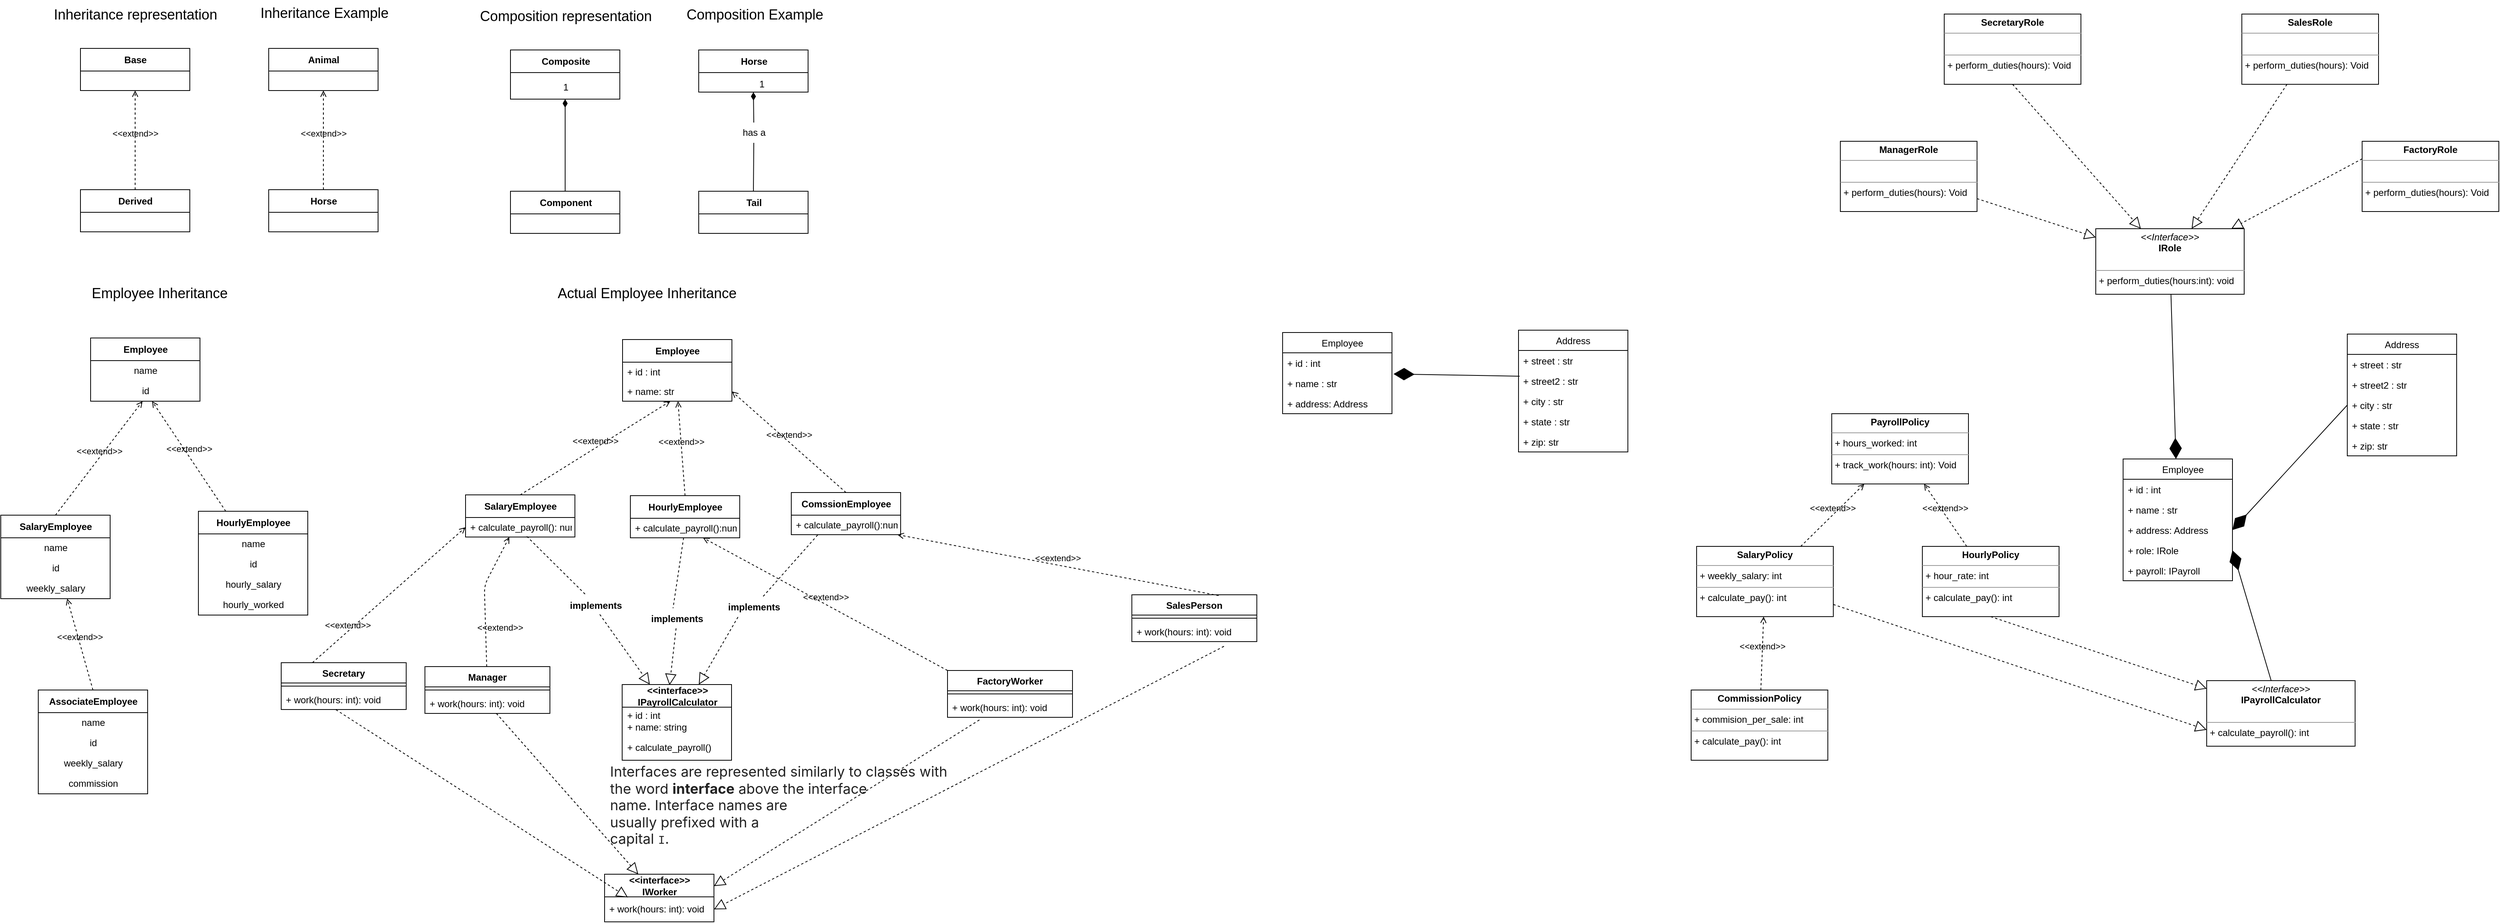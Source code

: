 <mxfile>
    <diagram id="FCyAtKQUC9odCpmmfGWW" name="Page-1">
        <mxGraphModel dx="1866" dy="861" grid="0" gridSize="10" guides="1" tooltips="1" connect="1" arrows="1" fold="1" page="0" pageScale="1" pageWidth="827" pageHeight="1169" math="0" shadow="0">
            <root>
                <mxCell id="0"/>
                <mxCell id="1" parent="0"/>
                <mxCell id="2" value="Base" style="swimlane;fontStyle=1;align=center;verticalAlign=middle;childLayout=stackLayout;horizontal=1;startSize=29;horizontalStack=0;resizeParent=1;resizeParentMax=0;resizeLast=0;collapsible=0;marginBottom=0;html=1;" parent="1" vertex="1">
                    <mxGeometry x="327" y="127" width="140" height="54" as="geometry"/>
                </mxCell>
                <mxCell id="7" value="Derived" style="swimlane;fontStyle=1;align=center;verticalAlign=middle;childLayout=stackLayout;horizontal=1;startSize=29;horizontalStack=0;resizeParent=1;resizeParentMax=0;resizeLast=0;collapsible=0;marginBottom=0;html=1;" parent="1" vertex="1">
                    <mxGeometry x="327" y="308" width="140" height="54" as="geometry"/>
                </mxCell>
                <mxCell id="11" value="&amp;lt;&amp;lt;extend&amp;gt;&amp;gt;" style="html=1;verticalAlign=bottom;labelBackgroundColor=none;endArrow=open;endFill=0;dashed=1;entryX=0.5;entryY=1;entryDx=0;entryDy=0;" parent="1" source="7" target="2" edge="1">
                    <mxGeometry width="160" relative="1" as="geometry">
                        <mxPoint x="369" y="299" as="sourcePoint"/>
                        <mxPoint x="382" y="180" as="targetPoint"/>
                    </mxGeometry>
                </mxCell>
                <mxCell id="12" value="&lt;font style=&quot;font-size: 18px;&quot;&gt;Inheritance representation&lt;/font&gt;" style="text;html=1;align=center;verticalAlign=middle;resizable=0;points=[];autosize=1;strokeColor=none;fillColor=none;" parent="1" vertex="1">
                    <mxGeometry x="283.5" y="67" width="227" height="34" as="geometry"/>
                </mxCell>
                <mxCell id="13" value="Animal" style="swimlane;fontStyle=1;align=center;verticalAlign=middle;childLayout=stackLayout;horizontal=1;startSize=29;horizontalStack=0;resizeParent=1;resizeParentMax=0;resizeLast=0;collapsible=0;marginBottom=0;html=1;" parent="1" vertex="1">
                    <mxGeometry x="568" y="127" width="140" height="54" as="geometry"/>
                </mxCell>
                <mxCell id="14" value="Horse" style="swimlane;fontStyle=1;align=center;verticalAlign=middle;childLayout=stackLayout;horizontal=1;startSize=29;horizontalStack=0;resizeParent=1;resizeParentMax=0;resizeLast=0;collapsible=0;marginBottom=0;html=1;" parent="1" vertex="1">
                    <mxGeometry x="568" y="308" width="140" height="54" as="geometry"/>
                </mxCell>
                <mxCell id="15" value="&amp;lt;&amp;lt;extend&amp;gt;&amp;gt;" style="html=1;verticalAlign=bottom;labelBackgroundColor=none;endArrow=open;endFill=0;dashed=1;entryX=0.5;entryY=1;entryDx=0;entryDy=0;" parent="1" source="14" target="13" edge="1">
                    <mxGeometry width="160" relative="1" as="geometry">
                        <mxPoint x="610" y="299" as="sourcePoint"/>
                        <mxPoint x="623" y="180" as="targetPoint"/>
                    </mxGeometry>
                </mxCell>
                <mxCell id="16" value="&lt;font style=&quot;font-size: 18px;&quot;&gt;Inheritance Example&lt;/font&gt;" style="text;html=1;align=center;verticalAlign=middle;resizable=0;points=[];autosize=1;strokeColor=none;fillColor=none;" parent="1" vertex="1">
                    <mxGeometry x="547.5" y="65" width="182" height="34" as="geometry"/>
                </mxCell>
                <mxCell id="17" value="Composite" style="swimlane;fontStyle=1;align=center;verticalAlign=middle;childLayout=stackLayout;horizontal=1;startSize=29;horizontalStack=0;resizeParent=1;resizeParentMax=0;resizeLast=0;collapsible=0;marginBottom=0;html=1;" parent="1" vertex="1">
                    <mxGeometry x="877.5" y="129" width="140" height="63" as="geometry"/>
                </mxCell>
                <mxCell id="26" value="&lt;font style=&quot;font-size: 12px;&quot;&gt;1&lt;/font&gt;" style="text;html=1;align=center;verticalAlign=middle;resizable=0;points=[];autosize=1;strokeColor=none;fillColor=none;fontSize=18;" parent="17" vertex="1">
                    <mxGeometry y="29" width="140" height="34" as="geometry"/>
                </mxCell>
                <mxCell id="18" value="Component" style="swimlane;fontStyle=1;align=center;verticalAlign=middle;childLayout=stackLayout;horizontal=1;startSize=29;horizontalStack=0;resizeParent=1;resizeParentMax=0;resizeLast=0;collapsible=0;marginBottom=0;html=1;" parent="1" vertex="1">
                    <mxGeometry x="877.5" y="310" width="140" height="54" as="geometry"/>
                </mxCell>
                <mxCell id="20" value="&lt;font style=&quot;font-size: 18px;&quot;&gt;Composition representation&lt;/font&gt;" style="text;html=1;align=center;verticalAlign=middle;resizable=0;points=[];autosize=1;strokeColor=none;fillColor=none;" parent="1" vertex="1">
                    <mxGeometry x="829" y="69" width="238" height="34" as="geometry"/>
                </mxCell>
                <mxCell id="21" value="Horse" style="swimlane;fontStyle=1;align=center;verticalAlign=middle;childLayout=stackLayout;horizontal=1;startSize=29;horizontalStack=0;resizeParent=1;resizeParentMax=0;resizeLast=0;collapsible=0;marginBottom=0;html=1;" parent="1" vertex="1">
                    <mxGeometry x="1118.5" y="129" width="140" height="54" as="geometry"/>
                </mxCell>
                <mxCell id="22" value="Tail" style="swimlane;fontStyle=1;align=center;verticalAlign=middle;childLayout=stackLayout;horizontal=1;startSize=29;horizontalStack=0;resizeParent=1;resizeParentMax=0;resizeLast=0;collapsible=0;marginBottom=0;html=1;" parent="1" vertex="1">
                    <mxGeometry x="1118.5" y="310" width="140" height="54" as="geometry"/>
                </mxCell>
                <mxCell id="24" value="&lt;font style=&quot;font-size: 18px;&quot;&gt;Composition Example&lt;/font&gt;" style="text;html=1;align=center;verticalAlign=middle;resizable=0;points=[];autosize=1;strokeColor=none;fillColor=none;" parent="1" vertex="1">
                    <mxGeometry x="1093" y="67" width="193" height="34" as="geometry"/>
                </mxCell>
                <mxCell id="25" value="" style="endArrow=none;startArrow=diamondThin;endFill=0;startFill=1;html=1;verticalAlign=bottom;labelBackgroundColor=none;strokeWidth=1;startSize=8;endSize=8;fontSize=18;exitX=0.5;exitY=1;exitDx=0;exitDy=0;entryX=0.5;entryY=0;entryDx=0;entryDy=0;" parent="1" source="17" target="18" edge="1">
                    <mxGeometry width="160" relative="1" as="geometry">
                        <mxPoint x="823" y="237" as="sourcePoint"/>
                        <mxPoint x="983" y="237" as="targetPoint"/>
                    </mxGeometry>
                </mxCell>
                <mxCell id="29" value="" style="endArrow=none;startArrow=none;endFill=0;startFill=1;html=1;verticalAlign=bottom;labelBackgroundColor=none;strokeWidth=1;startSize=8;endSize=8;fontSize=12;entryX=0.5;entryY=0;entryDx=0;entryDy=0;exitX=0.5;exitY=1;exitDx=0;exitDy=0;" parent="1" source="31" target="22" edge="1">
                    <mxGeometry width="160" relative="1" as="geometry">
                        <mxPoint x="1183" y="183" as="sourcePoint"/>
                        <mxPoint x="1322" y="233" as="targetPoint"/>
                    </mxGeometry>
                </mxCell>
                <mxCell id="30" value="1" style="text;html=1;align=center;verticalAlign=middle;resizable=0;points=[];autosize=1;strokeColor=none;fillColor=none;fontSize=12;" parent="1" vertex="1">
                    <mxGeometry x="1186" y="160" width="25" height="26" as="geometry"/>
                </mxCell>
                <mxCell id="32" value="" style="endArrow=none;startArrow=diamondThin;endFill=0;startFill=1;html=1;verticalAlign=bottom;labelBackgroundColor=none;strokeWidth=1;startSize=8;endSize=8;fontSize=12;entryX=0.5;entryY=0;entryDx=0;entryDy=0;exitX=0.5;exitY=1;exitDx=0;exitDy=0;" parent="1" source="21" target="31" edge="1">
                    <mxGeometry width="160" relative="1" as="geometry">
                        <mxPoint x="1188.5" y="183" as="sourcePoint"/>
                        <mxPoint x="1188.5" y="310" as="targetPoint"/>
                    </mxGeometry>
                </mxCell>
                <mxCell id="31" value="has a" style="text;html=1;align=center;verticalAlign=middle;resizable=0;points=[];autosize=1;strokeColor=none;fillColor=none;fontSize=12;" parent="1" vertex="1">
                    <mxGeometry x="1165.5" y="222" width="47" height="26" as="geometry"/>
                </mxCell>
                <mxCell id="33" value="Employee" style="swimlane;fontStyle=1;align=center;verticalAlign=middle;childLayout=stackLayout;horizontal=1;startSize=29;horizontalStack=0;resizeParent=1;resizeParentMax=0;resizeLast=0;collapsible=0;marginBottom=0;html=1;" parent="1" vertex="1">
                    <mxGeometry x="340" y="498" width="140" height="81" as="geometry"/>
                </mxCell>
                <mxCell id="37" value="name" style="text;html=1;align=center;verticalAlign=middle;resizable=0;points=[];autosize=1;strokeColor=none;fillColor=none;fontSize=12;" parent="33" vertex="1">
                    <mxGeometry y="29" width="140" height="26" as="geometry"/>
                </mxCell>
                <mxCell id="36" value="id" style="text;html=1;align=center;verticalAlign=middle;resizable=0;points=[];autosize=1;strokeColor=none;fillColor=none;fontSize=12;" parent="33" vertex="1">
                    <mxGeometry y="55" width="140" height="26" as="geometry"/>
                </mxCell>
                <mxCell id="34" value="&lt;font style=&quot;font-size: 18px;&quot;&gt;Employee Inheritance&lt;/font&gt;" style="text;html=1;align=center;verticalAlign=middle;resizable=0;points=[];autosize=1;strokeColor=none;fillColor=none;" parent="1" vertex="1">
                    <mxGeometry x="332" y="424" width="192" height="34" as="geometry"/>
                </mxCell>
                <mxCell id="38" value="SalaryEmployee" style="swimlane;fontStyle=1;align=center;verticalAlign=middle;childLayout=stackLayout;horizontal=1;startSize=29;horizontalStack=0;resizeParent=1;resizeParentMax=0;resizeLast=0;collapsible=0;marginBottom=0;html=1;" parent="1" vertex="1">
                    <mxGeometry x="225" y="725" width="140" height="107" as="geometry"/>
                </mxCell>
                <mxCell id="39" value="name" style="text;html=1;align=center;verticalAlign=middle;resizable=0;points=[];autosize=1;strokeColor=none;fillColor=none;fontSize=12;" parent="38" vertex="1">
                    <mxGeometry y="29" width="140" height="26" as="geometry"/>
                </mxCell>
                <mxCell id="40" value="id" style="text;html=1;align=center;verticalAlign=middle;resizable=0;points=[];autosize=1;strokeColor=none;fillColor=none;fontSize=12;" parent="38" vertex="1">
                    <mxGeometry y="55" width="140" height="26" as="geometry"/>
                </mxCell>
                <mxCell id="41" value="weekly_salary" style="text;html=1;align=center;verticalAlign=middle;resizable=0;points=[];autosize=1;strokeColor=none;fillColor=none;fontSize=12;" parent="38" vertex="1">
                    <mxGeometry y="81" width="140" height="26" as="geometry"/>
                </mxCell>
                <mxCell id="42" value="&amp;lt;&amp;lt;extend&amp;gt;&amp;gt;" style="html=1;verticalAlign=bottom;labelBackgroundColor=none;endArrow=open;endFill=0;dashed=1;entryX=0.5;entryY=1;entryDx=0;entryDy=0;exitX=0.5;exitY=0;exitDx=0;exitDy=0;" parent="1" source="38" edge="1">
                    <mxGeometry width="160" relative="1" as="geometry">
                        <mxPoint x="406.5" y="706" as="sourcePoint"/>
                        <mxPoint x="406.5" y="579" as="targetPoint"/>
                    </mxGeometry>
                </mxCell>
                <mxCell id="43" value="HourlyEmployee" style="swimlane;fontStyle=1;align=center;verticalAlign=middle;childLayout=stackLayout;horizontal=1;startSize=29;horizontalStack=0;resizeParent=1;resizeParentMax=0;resizeLast=0;collapsible=0;marginBottom=0;html=1;" parent="1" vertex="1">
                    <mxGeometry x="478" y="720" width="140" height="133" as="geometry"/>
                </mxCell>
                <mxCell id="44" value="name" style="text;html=1;align=center;verticalAlign=middle;resizable=0;points=[];autosize=1;strokeColor=none;fillColor=none;fontSize=12;" parent="43" vertex="1">
                    <mxGeometry y="29" width="140" height="26" as="geometry"/>
                </mxCell>
                <mxCell id="45" value="id" style="text;html=1;align=center;verticalAlign=middle;resizable=0;points=[];autosize=1;strokeColor=none;fillColor=none;fontSize=12;" parent="43" vertex="1">
                    <mxGeometry y="55" width="140" height="26" as="geometry"/>
                </mxCell>
                <mxCell id="46" value="hourly_salary" style="text;html=1;align=center;verticalAlign=middle;resizable=0;points=[];autosize=1;strokeColor=none;fillColor=none;fontSize=12;" parent="43" vertex="1">
                    <mxGeometry y="81" width="140" height="26" as="geometry"/>
                </mxCell>
                <mxCell id="48" value="hourly_worked" style="text;html=1;align=center;verticalAlign=middle;resizable=0;points=[];autosize=1;strokeColor=none;fillColor=none;fontSize=12;" parent="43" vertex="1">
                    <mxGeometry y="107" width="140" height="26" as="geometry"/>
                </mxCell>
                <mxCell id="47" value="&amp;lt;&amp;lt;extend&amp;gt;&amp;gt;" style="html=1;verticalAlign=bottom;labelBackgroundColor=none;endArrow=open;endFill=0;dashed=1;exitX=0.25;exitY=0;exitDx=0;exitDy=0;" parent="1" source="43" target="36" edge="1">
                    <mxGeometry width="160" relative="1" as="geometry">
                        <mxPoint x="417" y="727" as="sourcePoint"/>
                        <mxPoint x="416.5" y="589" as="targetPoint"/>
                    </mxGeometry>
                </mxCell>
                <mxCell id="49" value="AssociateEmployee" style="swimlane;fontStyle=1;align=center;verticalAlign=middle;childLayout=stackLayout;horizontal=1;startSize=29;horizontalStack=0;resizeParent=1;resizeParentMax=0;resizeLast=0;collapsible=0;marginBottom=0;html=1;" parent="1" vertex="1">
                    <mxGeometry x="273" y="949" width="140" height="133" as="geometry"/>
                </mxCell>
                <mxCell id="50" value="name" style="text;html=1;align=center;verticalAlign=middle;resizable=0;points=[];autosize=1;strokeColor=none;fillColor=none;fontSize=12;" parent="49" vertex="1">
                    <mxGeometry y="29" width="140" height="26" as="geometry"/>
                </mxCell>
                <mxCell id="51" value="id" style="text;html=1;align=center;verticalAlign=middle;resizable=0;points=[];autosize=1;strokeColor=none;fillColor=none;fontSize=12;" parent="49" vertex="1">
                    <mxGeometry y="55" width="140" height="26" as="geometry"/>
                </mxCell>
                <mxCell id="52" value="weekly_salary" style="text;html=1;align=center;verticalAlign=middle;resizable=0;points=[];autosize=1;strokeColor=none;fillColor=none;fontSize=12;" parent="49" vertex="1">
                    <mxGeometry y="81" width="140" height="26" as="geometry"/>
                </mxCell>
                <mxCell id="53" value="commission" style="text;html=1;align=center;verticalAlign=middle;resizable=0;points=[];autosize=1;strokeColor=none;fillColor=none;fontSize=12;" parent="49" vertex="1">
                    <mxGeometry y="107" width="140" height="26" as="geometry"/>
                </mxCell>
                <mxCell id="54" value="&amp;lt;&amp;lt;extend&amp;gt;&amp;gt;" style="html=1;verticalAlign=bottom;labelBackgroundColor=none;endArrow=open;endFill=0;dashed=1;exitX=0.5;exitY=0;exitDx=0;exitDy=0;" parent="1" source="49" target="38" edge="1">
                    <mxGeometry width="160" relative="1" as="geometry">
                        <mxPoint x="346" y="944" as="sourcePoint"/>
                        <mxPoint x="428.695" y="589" as="targetPoint"/>
                    </mxGeometry>
                </mxCell>
                <mxCell id="55" value="&lt;font style=&quot;font-size: 18px;&quot;&gt;Actual Employee Inheritance&lt;/font&gt;" style="text;html=1;align=center;verticalAlign=middle;resizable=0;points=[];autosize=1;strokeColor=none;fillColor=none;" parent="1" vertex="1">
                    <mxGeometry x="928" y="424" width="247" height="34" as="geometry"/>
                </mxCell>
                <mxCell id="56" value="Employee" style="swimlane;fontStyle=1;align=center;verticalAlign=middle;childLayout=stackLayout;horizontal=1;startSize=29;horizontalStack=0;resizeParent=1;resizeParentMax=0;resizeLast=0;collapsible=0;marginBottom=0;html=1;fontSize=12;" parent="1" vertex="1">
                    <mxGeometry x="1021" y="500" width="140" height="79" as="geometry"/>
                </mxCell>
                <mxCell id="57" value="+ id : int" style="text;html=1;strokeColor=none;fillColor=none;align=left;verticalAlign=middle;spacingLeft=4;spacingRight=4;overflow=hidden;rotatable=0;points=[[0,0.5],[1,0.5]];portConstraint=eastwest;fontSize=12;" parent="56" vertex="1">
                    <mxGeometry y="29" width="140" height="25" as="geometry"/>
                </mxCell>
                <mxCell id="58" value="+ name: str" style="text;html=1;strokeColor=none;fillColor=none;align=left;verticalAlign=middle;spacingLeft=4;spacingRight=4;overflow=hidden;rotatable=0;points=[[0,0.5],[1,0.5]];portConstraint=eastwest;fontSize=12;" parent="56" vertex="1">
                    <mxGeometry y="54" width="140" height="25" as="geometry"/>
                </mxCell>
                <mxCell id="59" value="SalaryEmployee" style="swimlane;fontStyle=1;align=center;verticalAlign=middle;childLayout=stackLayout;horizontal=1;startSize=29;horizontalStack=0;resizeParent=1;resizeParentMax=0;resizeLast=0;collapsible=0;marginBottom=0;html=1;fontSize=12;" parent="1" vertex="1">
                    <mxGeometry x="820" y="699" width="140" height="54" as="geometry"/>
                </mxCell>
                <mxCell id="61" value="+ calculate_payroll(): num" style="text;html=1;strokeColor=none;fillColor=none;align=left;verticalAlign=middle;spacingLeft=4;spacingRight=4;overflow=hidden;rotatable=0;points=[[0,0.5],[1,0.5]];portConstraint=eastwest;fontSize=12;" parent="59" vertex="1">
                    <mxGeometry y="29" width="140" height="25" as="geometry"/>
                </mxCell>
                <mxCell id="62" value="&amp;lt;&amp;lt;extend&amp;gt;&amp;gt;" style="html=1;verticalAlign=bottom;labelBackgroundColor=none;endArrow=open;endFill=0;dashed=1;exitX=0.5;exitY=0;exitDx=0;exitDy=0;entryX=0.437;entryY=1;entryDx=0;entryDy=0;entryPerimeter=0;" parent="1" source="59" target="58" edge="1">
                    <mxGeometry width="160" relative="1" as="geometry">
                        <mxPoint x="898.31" y="694.0" as="sourcePoint"/>
                        <mxPoint x="804.005" y="553" as="targetPoint"/>
                    </mxGeometry>
                </mxCell>
                <mxCell id="63" value="&amp;lt;&amp;lt;extend&amp;gt;&amp;gt;" style="html=1;verticalAlign=bottom;labelBackgroundColor=none;endArrow=open;endFill=0;dashed=1;exitX=0.5;exitY=0;exitDx=0;exitDy=0;" parent="1" source="65" target="58" edge="1">
                    <mxGeometry width="160" relative="1" as="geometry">
                        <mxPoint x="1096" y="692" as="sourcePoint"/>
                        <mxPoint x="1021.005" y="579" as="targetPoint"/>
                    </mxGeometry>
                </mxCell>
                <mxCell id="64" value="&amp;lt;&amp;lt;extend&amp;gt;&amp;gt;" style="html=1;verticalAlign=bottom;labelBackgroundColor=none;endArrow=open;endFill=0;dashed=1;exitX=0.5;exitY=0;exitDx=0;exitDy=0;entryX=1;entryY=0.5;entryDx=0;entryDy=0;" parent="1" source="67" target="58" edge="1">
                    <mxGeometry width="160" relative="1" as="geometry">
                        <mxPoint x="1359.31" y="717.0" as="sourcePoint"/>
                        <mxPoint x="1265.005" y="576" as="targetPoint"/>
                    </mxGeometry>
                </mxCell>
                <mxCell id="65" value="HourlyEmployee" style="swimlane;fontStyle=1;align=center;verticalAlign=middle;childLayout=stackLayout;horizontal=1;startSize=29;horizontalStack=0;resizeParent=1;resizeParentMax=0;resizeLast=0;collapsible=0;marginBottom=0;html=1;fontSize=12;" parent="1" vertex="1">
                    <mxGeometry x="1031" y="700" width="140" height="54" as="geometry"/>
                </mxCell>
                <mxCell id="66" value="+ calculate_payroll():num" style="text;html=1;strokeColor=none;fillColor=none;align=left;verticalAlign=middle;spacingLeft=4;spacingRight=4;overflow=hidden;rotatable=0;points=[[0,0.5],[1,0.5]];portConstraint=eastwest;fontSize=12;" parent="65" vertex="1">
                    <mxGeometry y="29" width="140" height="25" as="geometry"/>
                </mxCell>
                <mxCell id="67" value="ComssionEmployee" style="swimlane;fontStyle=1;align=center;verticalAlign=middle;childLayout=stackLayout;horizontal=1;startSize=29;horizontalStack=0;resizeParent=1;resizeParentMax=0;resizeLast=0;collapsible=0;marginBottom=0;html=1;fontSize=12;" parent="1" vertex="1">
                    <mxGeometry x="1237" y="696" width="140" height="54" as="geometry"/>
                </mxCell>
                <mxCell id="68" value="+ calculate_payroll():num" style="text;html=1;strokeColor=none;fillColor=none;align=left;verticalAlign=middle;spacingLeft=4;spacingRight=4;overflow=hidden;rotatable=0;points=[[0,0.5],[1,0.5]];portConstraint=eastwest;fontSize=12;" parent="67" vertex="1">
                    <mxGeometry y="29" width="140" height="25" as="geometry"/>
                </mxCell>
                <mxCell id="75" value="" style="endArrow=block;dashed=1;endFill=0;endSize=12;html=1;fontSize=12;exitX=0.56;exitY=0.967;exitDx=0;exitDy=0;exitPerimeter=0;startArrow=none;" parent="1" source="78" target="72" edge="1">
                    <mxGeometry width="160" relative="1" as="geometry">
                        <mxPoint x="951" y="836" as="sourcePoint"/>
                        <mxPoint x="1111" y="836" as="targetPoint"/>
                    </mxGeometry>
                </mxCell>
                <mxCell id="76" value="" style="endArrow=block;dashed=1;endFill=0;endSize=12;html=1;fontSize=12;entryX=0.433;entryY=0.009;entryDx=0;entryDy=0;entryPerimeter=0;startArrow=none;" parent="1" source="81" target="72" edge="1">
                    <mxGeometry width="160" relative="1" as="geometry">
                        <mxPoint x="1004" y="875" as="sourcePoint"/>
                        <mxPoint x="1164" y="875" as="targetPoint"/>
                    </mxGeometry>
                </mxCell>
                <mxCell id="77" value="" style="endArrow=block;dashed=1;endFill=0;endSize=12;html=1;fontSize=12;exitX=0.241;exitY=1.018;exitDx=0;exitDy=0;exitPerimeter=0;startArrow=none;" parent="1" source="82" target="72" edge="1">
                    <mxGeometry width="160" relative="1" as="geometry">
                        <mxPoint x="1137" y="893" as="sourcePoint"/>
                        <mxPoint x="1297" y="893" as="targetPoint"/>
                    </mxGeometry>
                </mxCell>
                <mxCell id="79" value="" style="endArrow=none;dashed=1;endFill=0;endSize=12;html=1;fontSize=12;exitX=0.56;exitY=0.967;exitDx=0;exitDy=0;exitPerimeter=0;" parent="1" source="61" target="78" edge="1">
                    <mxGeometry width="160" relative="1" as="geometry">
                        <mxPoint x="898.4" y="752.175" as="sourcePoint"/>
                        <mxPoint x="1035.056" y="903" as="targetPoint"/>
                    </mxGeometry>
                </mxCell>
                <mxCell id="78" value="implements" style="text;align=center;fontStyle=1;verticalAlign=middle;spacingLeft=3;spacingRight=3;strokeColor=none;rotatable=0;points=[[0,0.5],[1,0.5]];portConstraint=eastwest;fontSize=12;" parent="1" vertex="1">
                    <mxGeometry x="947" y="827" width="80" height="26" as="geometry"/>
                </mxCell>
                <mxCell id="83" value="" style="endArrow=none;dashed=1;endFill=0;endSize=12;html=1;fontSize=12;exitX=0.241;exitY=1.018;exitDx=0;exitDy=0;exitPerimeter=0;" parent="1" source="68" target="82" edge="1">
                    <mxGeometry width="160" relative="1" as="geometry">
                        <mxPoint x="1270.74" y="750.45" as="sourcePoint"/>
                        <mxPoint x="1125.254" y="903" as="targetPoint"/>
                    </mxGeometry>
                </mxCell>
                <mxCell id="82" value="implements" style="text;align=center;fontStyle=1;verticalAlign=middle;spacingLeft=3;spacingRight=3;strokeColor=none;rotatable=0;points=[[0,0.5],[1,0.5]];portConstraint=eastwest;fontSize=12;" parent="1" vertex="1">
                    <mxGeometry x="1149.5" y="829" width="80" height="26" as="geometry"/>
                </mxCell>
                <mxCell id="84" value="" style="endArrow=none;dashed=1;endFill=0;endSize=12;html=1;fontSize=12;entryX=0.433;entryY=0.009;entryDx=0;entryDy=0;entryPerimeter=0;" parent="1" source="66" target="81" edge="1">
                    <mxGeometry width="160" relative="1" as="geometry">
                        <mxPoint x="1098.584" y="754" as="sourcePoint"/>
                        <mxPoint x="1069.62" y="903.873" as="targetPoint"/>
                    </mxGeometry>
                </mxCell>
                <mxCell id="81" value="implements" style="text;align=center;fontStyle=1;verticalAlign=middle;spacingLeft=3;spacingRight=3;strokeColor=none;rotatable=0;points=[[0,0.5],[1,0.5]];portConstraint=eastwest;fontSize=12;" parent="1" vertex="1">
                    <mxGeometry x="1051" y="844" width="80" height="26" as="geometry"/>
                </mxCell>
                <mxCell id="86" value="" style="group" vertex="1" connectable="0" parent="1">
                    <mxGeometry x="1003" y="942" width="414" height="215" as="geometry"/>
                </mxCell>
                <mxCell id="72" value="&amp;lt;&amp;lt;interface&amp;gt;&amp;gt;&lt;br&gt;IPayrollCalculator" style="swimlane;fontStyle=1;align=center;verticalAlign=middle;childLayout=stackLayout;horizontal=1;startSize=29;horizontalStack=0;resizeParent=1;resizeParentMax=0;resizeLast=0;collapsible=0;marginBottom=0;html=1;fontSize=12;" parent="86" vertex="1">
                    <mxGeometry x="17.5" width="140" height="97" as="geometry"/>
                </mxCell>
                <mxCell id="73" value="+ id : int&lt;br&gt;+ name: string" style="text;html=1;strokeColor=none;fillColor=none;align=left;verticalAlign=middle;spacingLeft=4;spacingRight=4;overflow=hidden;rotatable=0;points=[[0,0.5],[1,0.5]];portConstraint=eastwest;fontSize=12;" parent="72" vertex="1">
                    <mxGeometry y="29" width="140" height="36" as="geometry"/>
                </mxCell>
                <mxCell id="74" value="+ calculate_payroll()" style="text;html=1;strokeColor=none;fillColor=none;align=left;verticalAlign=middle;spacingLeft=4;spacingRight=4;overflow=hidden;rotatable=0;points=[[0,0.5],[1,0.5]];portConstraint=eastwest;fontSize=12;" parent="72" vertex="1">
                    <mxGeometry y="65" width="140" height="32" as="geometry"/>
                </mxCell>
                <mxCell id="85" value="&lt;span style=&quot;color: rgb(34, 34, 34); font-family: &amp;quot;source sans pro&amp;quot;, -apple-system, BlinkMacSystemFont, &amp;quot;segoe ui&amp;quot;, Roboto, &amp;quot;helvetica neue&amp;quot;, Arial, sans-serif, &amp;quot;apple color emoji&amp;quot;, &amp;quot;segoe ui emoji&amp;quot;, &amp;quot;segoe ui symbol&amp;quot;; font-size: 18px;&quot;&gt;Interfaces are represented similarly to classes with &lt;br&gt;the word&amp;nbsp;&lt;/span&gt;&lt;span style=&quot;box-sizing: border-box; font-weight: bolder; color: rgb(34, 34, 34); font-family: &amp;quot;source sans pro&amp;quot;, -apple-system, BlinkMacSystemFont, &amp;quot;segoe ui&amp;quot;, Roboto, &amp;quot;helvetica neue&amp;quot;, Arial, sans-serif, &amp;quot;apple color emoji&amp;quot;, &amp;quot;segoe ui emoji&amp;quot;, &amp;quot;segoe ui symbol&amp;quot;; font-size: 18px;&quot;&gt;interface&lt;/span&gt;&lt;span style=&quot;color: rgb(34, 34, 34); font-family: &amp;quot;source sans pro&amp;quot;, -apple-system, BlinkMacSystemFont, &amp;quot;segoe ui&amp;quot;, Roboto, &amp;quot;helvetica neue&amp;quot;, Arial, sans-serif, &amp;quot;apple color emoji&amp;quot;, &amp;quot;segoe ui emoji&amp;quot;, &amp;quot;segoe ui symbol&amp;quot;; font-size: 18px;&quot;&gt;&amp;nbsp;above the interface &lt;br&gt;name. Interface names are &lt;br&gt;usually prefixed with a &lt;br&gt;capital&amp;nbsp;&lt;/span&gt;&lt;code style=&quot;box-sizing: border-box; font-family: SFMono-Regular, Menlo, Monaco, Consolas, &amp;quot;liberation mono&amp;quot;, &amp;quot;courier new&amp;quot;, monospace; font-size: 14.85px; color: rgb(34, 34, 34); overflow-wrap: break-word;&quot;&gt;I&lt;/code&gt;&lt;span style=&quot;color: rgb(34, 34, 34); font-family: &amp;quot;source sans pro&amp;quot;, -apple-system, BlinkMacSystemFont, &amp;quot;segoe ui&amp;quot;, Roboto, &amp;quot;helvetica neue&amp;quot;, Arial, sans-serif, &amp;quot;apple color emoji&amp;quot;, &amp;quot;segoe ui emoji&amp;quot;, &amp;quot;segoe ui symbol&amp;quot;; font-size: 18px;&quot;&gt;.&lt;/span&gt;" style="text;html=1;align=left;verticalAlign=middle;resizable=0;points=[];autosize=1;strokeColor=none;fillColor=none;" vertex="1" parent="86">
                    <mxGeometry y="95" width="414" height="120" as="geometry"/>
                </mxCell>
                <mxCell id="87" value="Manager" style="swimlane;fontStyle=1;align=center;verticalAlign=top;childLayout=stackLayout;horizontal=1;startSize=26;horizontalStack=0;resizeParent=1;resizeParentMax=0;resizeLast=0;collapsible=1;marginBottom=0;" vertex="1" parent="1">
                    <mxGeometry x="768" y="919" width="160" height="60" as="geometry"/>
                </mxCell>
                <mxCell id="89" value="" style="line;strokeWidth=1;fillColor=none;align=left;verticalAlign=middle;spacingTop=-1;spacingLeft=3;spacingRight=3;rotatable=0;labelPosition=right;points=[];portConstraint=eastwest;strokeColor=inherit;" vertex="1" parent="87">
                    <mxGeometry y="26" width="160" height="8" as="geometry"/>
                </mxCell>
                <mxCell id="90" value="+ work(hours: int): void" style="text;strokeColor=none;fillColor=none;align=left;verticalAlign=top;spacingLeft=4;spacingRight=4;overflow=hidden;rotatable=0;points=[[0,0.5],[1,0.5]];portConstraint=eastwest;" vertex="1" parent="87">
                    <mxGeometry y="34" width="160" height="26" as="geometry"/>
                </mxCell>
                <mxCell id="91" value="Secretary" style="swimlane;fontStyle=1;align=center;verticalAlign=top;childLayout=stackLayout;horizontal=1;startSize=26;horizontalStack=0;resizeParent=1;resizeParentMax=0;resizeLast=0;collapsible=1;marginBottom=0;" vertex="1" parent="1">
                    <mxGeometry x="584" y="914" width="160" height="60" as="geometry"/>
                </mxCell>
                <mxCell id="92" value="" style="line;strokeWidth=1;fillColor=none;align=left;verticalAlign=middle;spacingTop=-1;spacingLeft=3;spacingRight=3;rotatable=0;labelPosition=right;points=[];portConstraint=eastwest;strokeColor=inherit;" vertex="1" parent="91">
                    <mxGeometry y="26" width="160" height="8" as="geometry"/>
                </mxCell>
                <mxCell id="93" value="+ work(hours: int): void" style="text;strokeColor=none;fillColor=none;align=left;verticalAlign=top;spacingLeft=4;spacingRight=4;overflow=hidden;rotatable=0;points=[[0,0.5],[1,0.5]];portConstraint=eastwest;" vertex="1" parent="91">
                    <mxGeometry y="34" width="160" height="26" as="geometry"/>
                </mxCell>
                <mxCell id="94" value="SalesPerson" style="swimlane;fontStyle=1;align=center;verticalAlign=top;childLayout=stackLayout;horizontal=1;startSize=26;horizontalStack=0;resizeParent=1;resizeParentMax=0;resizeLast=0;collapsible=1;marginBottom=0;" vertex="1" parent="1">
                    <mxGeometry x="1673" y="827" width="160" height="60" as="geometry"/>
                </mxCell>
                <mxCell id="95" value="" style="line;strokeWidth=1;fillColor=none;align=left;verticalAlign=middle;spacingTop=-1;spacingLeft=3;spacingRight=3;rotatable=0;labelPosition=right;points=[];portConstraint=eastwest;strokeColor=inherit;" vertex="1" parent="94">
                    <mxGeometry y="26" width="160" height="8" as="geometry"/>
                </mxCell>
                <mxCell id="96" value="+ work(hours: int): void" style="text;strokeColor=none;fillColor=none;align=left;verticalAlign=top;spacingLeft=4;spacingRight=4;overflow=hidden;rotatable=0;points=[[0,0.5],[1,0.5]];portConstraint=eastwest;" vertex="1" parent="94">
                    <mxGeometry y="34" width="160" height="26" as="geometry"/>
                </mxCell>
                <mxCell id="97" value="FactoryWorker" style="swimlane;fontStyle=1;align=center;verticalAlign=top;childLayout=stackLayout;horizontal=1;startSize=26;horizontalStack=0;resizeParent=1;resizeParentMax=0;resizeLast=0;collapsible=1;marginBottom=0;" vertex="1" parent="1">
                    <mxGeometry x="1437" y="924" width="160" height="60" as="geometry"/>
                </mxCell>
                <mxCell id="98" value="" style="line;strokeWidth=1;fillColor=none;align=left;verticalAlign=middle;spacingTop=-1;spacingLeft=3;spacingRight=3;rotatable=0;labelPosition=right;points=[];portConstraint=eastwest;strokeColor=inherit;" vertex="1" parent="97">
                    <mxGeometry y="26" width="160" height="8" as="geometry"/>
                </mxCell>
                <mxCell id="99" value="+ work(hours: int): void" style="text;strokeColor=none;fillColor=none;align=left;verticalAlign=top;spacingLeft=4;spacingRight=4;overflow=hidden;rotatable=0;points=[[0,0.5],[1,0.5]];portConstraint=eastwest;" vertex="1" parent="97">
                    <mxGeometry y="34" width="160" height="26" as="geometry"/>
                </mxCell>
                <mxCell id="106" value="&amp;lt;&amp;lt;extend&amp;gt;&amp;gt;" style="html=1;verticalAlign=bottom;labelBackgroundColor=none;endArrow=open;endFill=0;dashed=1;" edge="1" parent="1" source="87" target="59">
                    <mxGeometry x="-0.532" y="-18" width="160" relative="1" as="geometry">
                        <mxPoint x="1377" y="682.0" as="sourcePoint"/>
                        <mxPoint x="1367.936" y="561" as="targetPoint"/>
                        <Array as="points">
                            <mxPoint x="844" y="815"/>
                        </Array>
                        <mxPoint as="offset"/>
                    </mxGeometry>
                </mxCell>
                <mxCell id="107" value="&amp;lt;&amp;lt;extend&amp;gt;&amp;gt;" style="html=1;verticalAlign=bottom;labelBackgroundColor=none;endArrow=open;endFill=0;dashed=1;entryX=0;entryY=0.5;entryDx=0;entryDy=0;exitX=0.25;exitY=0;exitDx=0;exitDy=0;" edge="1" parent="1" source="91" target="61">
                    <mxGeometry x="-0.553" width="160" relative="1" as="geometry">
                        <mxPoint x="1460" y="624.584" as="sourcePoint"/>
                        <mxPoint x="970" y="721.873" as="targetPoint"/>
                        <Array as="points"/>
                        <mxPoint x="1" as="offset"/>
                    </mxGeometry>
                </mxCell>
                <mxCell id="108" value="&amp;lt;&amp;lt;extend&amp;gt;&amp;gt;" style="html=1;verticalAlign=bottom;labelBackgroundColor=none;endArrow=open;endFill=0;dashed=1;exitX=0.694;exitY=0.017;exitDx=0;exitDy=0;exitPerimeter=0;" edge="1" parent="1" source="94" target="68">
                    <mxGeometry width="160" relative="1" as="geometry">
                        <mxPoint x="1549" y="789" as="sourcePoint"/>
                        <mxPoint x="1403" y="659.5" as="targetPoint"/>
                    </mxGeometry>
                </mxCell>
                <mxCell id="109" value="&amp;lt;&amp;lt;extend&amp;gt;&amp;gt;" style="html=1;verticalAlign=bottom;labelBackgroundColor=none;endArrow=open;endFill=0;dashed=1;exitX=0;exitY=0;exitDx=0;exitDy=0;" edge="1" parent="1" source="97" target="66">
                    <mxGeometry width="160" relative="1" as="geometry">
                        <mxPoint x="1111" y="710.0" as="sourcePoint"/>
                        <mxPoint x="1101.936" y="589" as="targetPoint"/>
                    </mxGeometry>
                </mxCell>
                <mxCell id="110" value="&amp;lt;&amp;lt;interface&amp;gt;&amp;gt;&lt;br&gt;IWorker" style="swimlane;fontStyle=1;align=center;verticalAlign=middle;childLayout=stackLayout;horizontal=1;startSize=29;horizontalStack=0;resizeParent=1;resizeParentMax=0;resizeLast=0;collapsible=0;marginBottom=0;html=1;fontSize=12;" vertex="1" parent="1">
                    <mxGeometry x="998" y="1185" width="140" height="61" as="geometry"/>
                </mxCell>
                <mxCell id="112" value="+ work(hours: int): void" style="text;html=1;strokeColor=none;fillColor=none;align=left;verticalAlign=middle;spacingLeft=4;spacingRight=4;overflow=hidden;rotatable=0;points=[[0,0.5],[1,0.5]];portConstraint=eastwest;fontSize=12;" vertex="1" parent="110">
                    <mxGeometry y="29" width="140" height="32" as="geometry"/>
                </mxCell>
                <mxCell id="113" value="" style="endArrow=block;dashed=1;endFill=0;endSize=12;html=1;entryX=0.213;entryY=0.023;entryDx=0;entryDy=0;entryPerimeter=0;exitX=0.438;exitY=1.01;exitDx=0;exitDy=0;exitPerimeter=0;" edge="1" parent="1" source="93" target="112">
                    <mxGeometry width="160" relative="1" as="geometry">
                        <mxPoint x="1034" y="988" as="sourcePoint"/>
                        <mxPoint x="1194" y="988" as="targetPoint"/>
                    </mxGeometry>
                </mxCell>
                <mxCell id="114" value="" style="endArrow=block;dashed=1;endFill=0;endSize=12;html=1;" edge="1" parent="1" source="90" target="110">
                    <mxGeometry width="160" relative="1" as="geometry">
                        <mxPoint x="801.26" y="989.0" as="sourcePoint"/>
                        <mxPoint x="1175.0" y="1229.476" as="targetPoint"/>
                    </mxGeometry>
                </mxCell>
                <mxCell id="115" value="" style="endArrow=block;dashed=1;endFill=0;endSize=12;html=1;exitX=0.255;exitY=1.129;exitDx=0;exitDy=0;exitPerimeter=0;entryX=1;entryY=0.25;entryDx=0;entryDy=0;" edge="1" parent="1" source="99" target="110">
                    <mxGeometry width="160" relative="1" as="geometry">
                        <mxPoint x="1387.003" y="1119.0" as="sourcePoint"/>
                        <mxPoint x="1568.646" y="1325.0" as="targetPoint"/>
                    </mxGeometry>
                </mxCell>
                <mxCell id="116" value="" style="endArrow=block;dashed=1;endFill=0;endSize=12;html=1;exitX=0.737;exitY=1.231;exitDx=0;exitDy=0;exitPerimeter=0;entryX=1;entryY=0.5;entryDx=0;entryDy=0;" edge="1" parent="1" source="96" target="112">
                    <mxGeometry width="160" relative="1" as="geometry">
                        <mxPoint x="1486.8" y="1021.004" as="sourcePoint"/>
                        <mxPoint x="1147" y="1233.9" as="targetPoint"/>
                    </mxGeometry>
                </mxCell>
                <mxCell id="117" value="    Employee" style="swimlane;fontStyle=0;childLayout=stackLayout;horizontal=1;startSize=26;fillColor=none;horizontalStack=0;resizeParent=1;resizeParentMax=0;resizeLast=0;collapsible=1;marginBottom=0;" vertex="1" parent="1">
                    <mxGeometry x="1866" y="491" width="140" height="104" as="geometry"/>
                </mxCell>
                <mxCell id="118" value="+ id : int" style="text;strokeColor=none;fillColor=none;align=left;verticalAlign=top;spacingLeft=4;spacingRight=4;overflow=hidden;rotatable=0;points=[[0,0.5],[1,0.5]];portConstraint=eastwest;" vertex="1" parent="117">
                    <mxGeometry y="26" width="140" height="26" as="geometry"/>
                </mxCell>
                <mxCell id="119" value="+ name : str" style="text;strokeColor=none;fillColor=none;align=left;verticalAlign=top;spacingLeft=4;spacingRight=4;overflow=hidden;rotatable=0;points=[[0,0.5],[1,0.5]];portConstraint=eastwest;" vertex="1" parent="117">
                    <mxGeometry y="52" width="140" height="26" as="geometry"/>
                </mxCell>
                <mxCell id="120" value="+ address: Address" style="text;strokeColor=none;fillColor=none;align=left;verticalAlign=top;spacingLeft=4;spacingRight=4;overflow=hidden;rotatable=0;points=[[0,0.5],[1,0.5]];portConstraint=eastwest;" vertex="1" parent="117">
                    <mxGeometry y="78" width="140" height="26" as="geometry"/>
                </mxCell>
                <mxCell id="121" value="Address" style="swimlane;fontStyle=0;childLayout=stackLayout;horizontal=1;startSize=26;fillColor=none;horizontalStack=0;resizeParent=1;resizeParentMax=0;resizeLast=0;collapsible=1;marginBottom=0;" vertex="1" parent="1">
                    <mxGeometry x="2168" y="488" width="140" height="156" as="geometry"/>
                </mxCell>
                <mxCell id="122" value="+ street : str" style="text;strokeColor=none;fillColor=none;align=left;verticalAlign=top;spacingLeft=4;spacingRight=4;overflow=hidden;rotatable=0;points=[[0,0.5],[1,0.5]];portConstraint=eastwest;" vertex="1" parent="121">
                    <mxGeometry y="26" width="140" height="26" as="geometry"/>
                </mxCell>
                <mxCell id="123" value="+ street2 : str" style="text;strokeColor=none;fillColor=none;align=left;verticalAlign=top;spacingLeft=4;spacingRight=4;overflow=hidden;rotatable=0;points=[[0,0.5],[1,0.5]];portConstraint=eastwest;" vertex="1" parent="121">
                    <mxGeometry y="52" width="140" height="26" as="geometry"/>
                </mxCell>
                <mxCell id="124" value="+ city : str" style="text;strokeColor=none;fillColor=none;align=left;verticalAlign=top;spacingLeft=4;spacingRight=4;overflow=hidden;rotatable=0;points=[[0,0.5],[1,0.5]];portConstraint=eastwest;" vertex="1" parent="121">
                    <mxGeometry y="78" width="140" height="26" as="geometry"/>
                </mxCell>
                <mxCell id="125" value="+ state : str" style="text;strokeColor=none;fillColor=none;align=left;verticalAlign=top;spacingLeft=4;spacingRight=4;overflow=hidden;rotatable=0;points=[[0,0.5],[1,0.5]];portConstraint=eastwest;" vertex="1" parent="121">
                    <mxGeometry y="104" width="140" height="26" as="geometry"/>
                </mxCell>
                <mxCell id="126" value="+ zip: str" style="text;strokeColor=none;fillColor=none;align=left;verticalAlign=top;spacingLeft=4;spacingRight=4;overflow=hidden;rotatable=0;points=[[0,0.5],[1,0.5]];portConstraint=eastwest;" vertex="1" parent="121">
                    <mxGeometry y="130" width="140" height="26" as="geometry"/>
                </mxCell>
                <mxCell id="127" value="" style="endArrow=diamondThin;endFill=1;endSize=24;html=1;entryX=1.014;entryY=0.043;entryDx=0;entryDy=0;entryPerimeter=0;exitX=0.01;exitY=0.269;exitDx=0;exitDy=0;exitPerimeter=0;" edge="1" parent="1" source="123" target="119">
                    <mxGeometry width="160" relative="1" as="geometry">
                        <mxPoint x="1934" y="586" as="sourcePoint"/>
                        <mxPoint x="2094" y="586" as="targetPoint"/>
                    </mxGeometry>
                </mxCell>
                <mxCell id="128" value="    Employee" style="swimlane;fontStyle=0;childLayout=stackLayout;horizontal=1;startSize=26;fillColor=none;horizontalStack=0;resizeParent=1;resizeParentMax=0;resizeLast=0;collapsible=1;marginBottom=0;" vertex="1" parent="1">
                    <mxGeometry x="2942" y="653" width="140" height="156" as="geometry"/>
                </mxCell>
                <mxCell id="129" value="+ id : int" style="text;strokeColor=none;fillColor=none;align=left;verticalAlign=top;spacingLeft=4;spacingRight=4;overflow=hidden;rotatable=0;points=[[0,0.5],[1,0.5]];portConstraint=eastwest;" vertex="1" parent="128">
                    <mxGeometry y="26" width="140" height="26" as="geometry"/>
                </mxCell>
                <mxCell id="130" value="+ name : str" style="text;strokeColor=none;fillColor=none;align=left;verticalAlign=top;spacingLeft=4;spacingRight=4;overflow=hidden;rotatable=0;points=[[0,0.5],[1,0.5]];portConstraint=eastwest;" vertex="1" parent="128">
                    <mxGeometry y="52" width="140" height="26" as="geometry"/>
                </mxCell>
                <mxCell id="131" value="+ address: Address" style="text;strokeColor=none;fillColor=none;align=left;verticalAlign=top;spacingLeft=4;spacingRight=4;overflow=hidden;rotatable=0;points=[[0,0.5],[1,0.5]];portConstraint=eastwest;" vertex="1" parent="128">
                    <mxGeometry y="78" width="140" height="26" as="geometry"/>
                </mxCell>
                <mxCell id="132" value="+ role: IRole" style="text;strokeColor=none;fillColor=none;align=left;verticalAlign=top;spacingLeft=4;spacingRight=4;overflow=hidden;rotatable=0;points=[[0,0.5],[1,0.5]];portConstraint=eastwest;" vertex="1" parent="128">
                    <mxGeometry y="104" width="140" height="26" as="geometry"/>
                </mxCell>
                <mxCell id="133" value="+ payroll: IPayroll" style="text;strokeColor=none;fillColor=none;align=left;verticalAlign=top;spacingLeft=4;spacingRight=4;overflow=hidden;rotatable=0;points=[[0,0.5],[1,0.5]];portConstraint=eastwest;" vertex="1" parent="128">
                    <mxGeometry y="130" width="140" height="26" as="geometry"/>
                </mxCell>
                <mxCell id="134" value="Address" style="swimlane;fontStyle=0;childLayout=stackLayout;horizontal=1;startSize=26;fillColor=none;horizontalStack=0;resizeParent=1;resizeParentMax=0;resizeLast=0;collapsible=1;marginBottom=0;" vertex="1" parent="1">
                    <mxGeometry x="3229" y="493" width="140" height="156" as="geometry"/>
                </mxCell>
                <mxCell id="135" value="+ street : str" style="text;strokeColor=none;fillColor=none;align=left;verticalAlign=top;spacingLeft=4;spacingRight=4;overflow=hidden;rotatable=0;points=[[0,0.5],[1,0.5]];portConstraint=eastwest;" vertex="1" parent="134">
                    <mxGeometry y="26" width="140" height="26" as="geometry"/>
                </mxCell>
                <mxCell id="136" value="+ street2 : str" style="text;strokeColor=none;fillColor=none;align=left;verticalAlign=top;spacingLeft=4;spacingRight=4;overflow=hidden;rotatable=0;points=[[0,0.5],[1,0.5]];portConstraint=eastwest;" vertex="1" parent="134">
                    <mxGeometry y="52" width="140" height="26" as="geometry"/>
                </mxCell>
                <mxCell id="137" value="+ city : str" style="text;strokeColor=none;fillColor=none;align=left;verticalAlign=top;spacingLeft=4;spacingRight=4;overflow=hidden;rotatable=0;points=[[0,0.5],[1,0.5]];portConstraint=eastwest;" vertex="1" parent="134">
                    <mxGeometry y="78" width="140" height="26" as="geometry"/>
                </mxCell>
                <mxCell id="138" value="+ state : str" style="text;strokeColor=none;fillColor=none;align=left;verticalAlign=top;spacingLeft=4;spacingRight=4;overflow=hidden;rotatable=0;points=[[0,0.5],[1,0.5]];portConstraint=eastwest;" vertex="1" parent="134">
                    <mxGeometry y="104" width="140" height="26" as="geometry"/>
                </mxCell>
                <mxCell id="139" value="+ zip: str" style="text;strokeColor=none;fillColor=none;align=left;verticalAlign=top;spacingLeft=4;spacingRight=4;overflow=hidden;rotatable=0;points=[[0,0.5],[1,0.5]];portConstraint=eastwest;" vertex="1" parent="134">
                    <mxGeometry y="130" width="140" height="26" as="geometry"/>
                </mxCell>
                <mxCell id="140" value="" style="endArrow=diamondThin;endFill=1;endSize=24;html=1;exitX=0;exitY=0.5;exitDx=0;exitDy=0;entryX=1;entryY=0.5;entryDx=0;entryDy=0;" edge="1" parent="1" source="137" target="131">
                    <mxGeometry width="160" relative="1" as="geometry">
                        <mxPoint x="2831" y="737" as="sourcePoint"/>
                        <mxPoint x="2991" y="737" as="targetPoint"/>
                    </mxGeometry>
                </mxCell>
                <mxCell id="141" value="&lt;p style=&quot;margin:0px;margin-top:4px;text-align:center;&quot;&gt;&lt;i&gt;&amp;lt;&amp;lt;Interface&amp;gt;&amp;gt;&lt;/i&gt;&lt;br&gt;&lt;b&gt;IRole&lt;/b&gt;&lt;/p&gt;&lt;br&gt;&lt;hr size=&quot;1&quot;&gt;&lt;p style=&quot;margin:0px;margin-left:4px;&quot;&gt;+ perform_duties(hours:int): void&lt;br&gt;&lt;br&gt;&lt;/p&gt;" style="verticalAlign=top;align=left;overflow=fill;fontSize=12;fontFamily=Helvetica;html=1;" vertex="1" parent="1">
                    <mxGeometry x="2907" y="358" width="190" height="84" as="geometry"/>
                </mxCell>
                <mxCell id="142" value="&lt;p style=&quot;margin:0px;margin-top:4px;text-align:center;&quot;&gt;&lt;b&gt;ManagerRole&lt;/b&gt;&lt;/p&gt;&lt;hr size=&quot;1&quot;&gt;&lt;p style=&quot;margin:0px;margin-left:4px;&quot;&gt;&lt;br&gt;&lt;/p&gt;&lt;hr size=&quot;1&quot;&gt;&lt;p style=&quot;margin:0px;margin-left:4px;&quot;&gt;+ perform_duties(hours): Void&lt;/p&gt;" style="verticalAlign=top;align=left;overflow=fill;fontSize=12;fontFamily=Helvetica;html=1;" vertex="1" parent="1">
                    <mxGeometry x="2580" y="246" width="175" height="90" as="geometry"/>
                </mxCell>
                <mxCell id="143" value="&lt;p style=&quot;margin:0px;margin-top:4px;text-align:center;&quot;&gt;&lt;b&gt;SecretaryRole&lt;/b&gt;&lt;/p&gt;&lt;hr size=&quot;1&quot;&gt;&lt;p style=&quot;margin:0px;margin-left:4px;&quot;&gt;&lt;br&gt;&lt;/p&gt;&lt;hr size=&quot;1&quot;&gt;&lt;p style=&quot;margin:0px;margin-left:4px;&quot;&gt;+ perform_duties(hours): Void&lt;/p&gt;" style="verticalAlign=top;align=left;overflow=fill;fontSize=12;fontFamily=Helvetica;html=1;" vertex="1" parent="1">
                    <mxGeometry x="2713" y="83" width="175" height="90" as="geometry"/>
                </mxCell>
                <mxCell id="144" value="&lt;p style=&quot;margin:0px;margin-top:4px;text-align:center;&quot;&gt;&lt;b&gt;SalesRole&lt;/b&gt;&lt;/p&gt;&lt;hr size=&quot;1&quot;&gt;&lt;p style=&quot;margin:0px;margin-left:4px;&quot;&gt;&lt;br&gt;&lt;/p&gt;&lt;hr size=&quot;1&quot;&gt;&lt;p style=&quot;margin:0px;margin-left:4px;&quot;&gt;+ perform_duties(hours): Void&lt;/p&gt;" style="verticalAlign=top;align=left;overflow=fill;fontSize=12;fontFamily=Helvetica;html=1;" vertex="1" parent="1">
                    <mxGeometry x="3094" y="83" width="175" height="90" as="geometry"/>
                </mxCell>
                <mxCell id="145" value="&lt;p style=&quot;margin:0px;margin-top:4px;text-align:center;&quot;&gt;&lt;b&gt;FactoryRole&lt;/b&gt;&lt;/p&gt;&lt;hr size=&quot;1&quot;&gt;&lt;p style=&quot;margin:0px;margin-left:4px;&quot;&gt;&lt;br&gt;&lt;/p&gt;&lt;hr size=&quot;1&quot;&gt;&lt;p style=&quot;margin:0px;margin-left:4px;&quot;&gt;+ perform_duties(hours): Void&lt;/p&gt;" style="verticalAlign=top;align=left;overflow=fill;fontSize=12;fontFamily=Helvetica;html=1;" vertex="1" parent="1">
                    <mxGeometry x="3248" y="246" width="175" height="90" as="geometry"/>
                </mxCell>
                <mxCell id="146" value="" style="endArrow=block;dashed=1;endFill=0;endSize=12;html=1;" edge="1" parent="1" source="142" target="141">
                    <mxGeometry width="160" relative="1" as="geometry">
                        <mxPoint x="2991" y="211" as="sourcePoint"/>
                        <mxPoint x="2831" y="211" as="targetPoint"/>
                    </mxGeometry>
                </mxCell>
                <mxCell id="147" value="" style="endArrow=block;dashed=1;endFill=0;endSize=12;html=1;exitX=0.5;exitY=1;exitDx=0;exitDy=0;" edge="1" parent="1" source="143" target="141">
                    <mxGeometry width="160" relative="1" as="geometry">
                        <mxPoint x="2765" y="329.513" as="sourcePoint"/>
                        <mxPoint x="2917" y="379.043" as="targetPoint"/>
                    </mxGeometry>
                </mxCell>
                <mxCell id="148" value="" style="endArrow=block;dashed=1;endFill=0;endSize=12;html=1;" edge="1" parent="1" source="144" target="141">
                    <mxGeometry width="160" relative="1" as="geometry">
                        <mxPoint x="2810.5" y="183.0" as="sourcePoint"/>
                        <mxPoint x="2974.718" y="368" as="targetPoint"/>
                    </mxGeometry>
                </mxCell>
                <mxCell id="149" value="" style="endArrow=block;dashed=1;endFill=0;endSize=12;html=1;exitX=0;exitY=0.25;exitDx=0;exitDy=0;" edge="1" parent="1" source="145" target="141">
                    <mxGeometry width="160" relative="1" as="geometry">
                        <mxPoint x="2820.5" y="193.0" as="sourcePoint"/>
                        <mxPoint x="2984.718" y="378" as="targetPoint"/>
                    </mxGeometry>
                </mxCell>
                <mxCell id="150" value="" style="endArrow=diamondThin;endFill=1;endSize=24;html=1;" edge="1" parent="1" source="141" target="128">
                    <mxGeometry width="160" relative="1" as="geometry">
                        <mxPoint x="3239" y="594" as="sourcePoint"/>
                        <mxPoint x="3092" y="754" as="targetPoint"/>
                    </mxGeometry>
                </mxCell>
                <mxCell id="151" value="&lt;p style=&quot;margin:0px;margin-top:4px;text-align:center;&quot;&gt;&lt;b&gt;PayrollPolicy&lt;/b&gt;&lt;/p&gt;&lt;hr size=&quot;1&quot;&gt;&lt;p style=&quot;margin:0px;margin-left:4px;&quot;&gt;+ hours_worked: int&lt;/p&gt;&lt;hr size=&quot;1&quot;&gt;&lt;p style=&quot;margin:0px;margin-left:4px;&quot;&gt;+ track_work(hours: int): Void&lt;/p&gt;" style="verticalAlign=top;align=left;overflow=fill;fontSize=12;fontFamily=Helvetica;html=1;" vertex="1" parent="1">
                    <mxGeometry x="2569" y="595" width="175" height="90" as="geometry"/>
                </mxCell>
                <mxCell id="152" value="&lt;p style=&quot;margin:0px;margin-top:4px;text-align:center;&quot;&gt;&lt;b&gt;SalaryPolicy&lt;/b&gt;&lt;/p&gt;&lt;hr size=&quot;1&quot;&gt;&lt;p style=&quot;margin:0px;margin-left:4px;&quot;&gt;+ weekly_salary: int&lt;/p&gt;&lt;hr size=&quot;1&quot;&gt;&lt;p style=&quot;margin:0px;margin-left:4px;&quot;&gt;+ calculate_pay(): int&lt;/p&gt;" style="verticalAlign=top;align=left;overflow=fill;fontSize=12;fontFamily=Helvetica;html=1;" vertex="1" parent="1">
                    <mxGeometry x="2396" y="765" width="175" height="90" as="geometry"/>
                </mxCell>
                <mxCell id="154" value="&lt;p style=&quot;margin:0px;margin-top:4px;text-align:center;&quot;&gt;&lt;b&gt;HourlyPolicy&lt;/b&gt;&lt;/p&gt;&lt;hr size=&quot;1&quot;&gt;&lt;p style=&quot;margin:0px;margin-left:4px;&quot;&gt;+ hour_rate: int&lt;/p&gt;&lt;hr size=&quot;1&quot;&gt;&lt;p style=&quot;margin:0px;margin-left:4px;&quot;&gt;+ calculate_pay(): int&lt;/p&gt;" style="verticalAlign=top;align=left;overflow=fill;fontSize=12;fontFamily=Helvetica;html=1;" vertex="1" parent="1">
                    <mxGeometry x="2685" y="765" width="175" height="90" as="geometry"/>
                </mxCell>
                <mxCell id="155" value="&lt;p style=&quot;margin:0px;margin-top:4px;text-align:center;&quot;&gt;&lt;b&gt;CommissionPolicy&lt;/b&gt;&lt;/p&gt;&lt;hr size=&quot;1&quot;&gt;&lt;p style=&quot;margin:0px;margin-left:4px;&quot;&gt;+ commision_per_sale: int&lt;/p&gt;&lt;hr size=&quot;1&quot;&gt;&lt;p style=&quot;margin:0px;margin-left:4px;&quot;&gt;+ calculate_pay(): int&lt;/p&gt;" style="verticalAlign=top;align=left;overflow=fill;fontSize=12;fontFamily=Helvetica;html=1;" vertex="1" parent="1">
                    <mxGeometry x="2389" y="949" width="175" height="90" as="geometry"/>
                </mxCell>
                <mxCell id="156" value="&amp;lt;&amp;lt;extend&amp;gt;&amp;gt;" style="html=1;verticalAlign=bottom;labelBackgroundColor=none;endArrow=open;endFill=0;dashed=1;" edge="1" parent="1" source="155" target="152">
                    <mxGeometry width="160" relative="1" as="geometry">
                        <mxPoint x="2443.58" y="936.02" as="sourcePoint"/>
                        <mxPoint x="2032.415" y="858" as="targetPoint"/>
                    </mxGeometry>
                </mxCell>
                <mxCell id="157" value="&amp;lt;&amp;lt;extend&amp;gt;&amp;gt;" style="html=1;verticalAlign=bottom;labelBackgroundColor=none;endArrow=open;endFill=0;dashed=1;" edge="1" parent="1" source="152" target="151">
                    <mxGeometry width="160" relative="1" as="geometry">
                        <mxPoint x="2488.212" y="747" as="sourcePoint"/>
                        <mxPoint x="2491.788" y="653" as="targetPoint"/>
                    </mxGeometry>
                </mxCell>
                <mxCell id="158" value="&amp;lt;&amp;lt;extend&amp;gt;&amp;gt;" style="html=1;verticalAlign=bottom;labelBackgroundColor=none;endArrow=open;endFill=0;dashed=1;" edge="1" parent="1" source="154" target="151">
                    <mxGeometry width="160" relative="1" as="geometry">
                        <mxPoint x="2539.294" y="775" as="sourcePoint"/>
                        <mxPoint x="2620.706" y="695" as="targetPoint"/>
                    </mxGeometry>
                </mxCell>
                <mxCell id="160" value="&lt;p style=&quot;margin:0px;margin-top:4px;text-align:center;&quot;&gt;&lt;i&gt;&amp;lt;&amp;lt;Interface&amp;gt;&amp;gt;&lt;/i&gt;&lt;br&gt;&lt;b&gt;IPayrollCalculator&lt;/b&gt;&lt;/p&gt;&lt;br&gt;&lt;hr size=&quot;1&quot;&gt;&lt;p style=&quot;margin:0px;margin-left:4px;&quot;&gt;+ calculate_payroll(): int&lt;br&gt;&lt;br&gt;&lt;/p&gt;" style="verticalAlign=top;align=left;overflow=fill;fontSize=12;fontFamily=Helvetica;html=1;" vertex="1" parent="1">
                    <mxGeometry x="3049" y="937" width="190" height="84" as="geometry"/>
                </mxCell>
                <mxCell id="161" value="" style="endArrow=block;dashed=1;endFill=0;endSize=12;html=1;exitX=0.5;exitY=1;exitDx=0;exitDy=0;" edge="1" parent="1" source="154" target="160">
                    <mxGeometry width="160" relative="1" as="geometry">
                        <mxPoint x="2563" y="853" as="sourcePoint"/>
                        <mxPoint x="2723" y="853" as="targetPoint"/>
                    </mxGeometry>
                </mxCell>
                <mxCell id="162" value="" style="endArrow=block;dashed=1;endFill=0;endSize=12;html=1;entryX=0;entryY=0.75;entryDx=0;entryDy=0;" edge="1" parent="1" source="152" target="160">
                    <mxGeometry width="160" relative="1" as="geometry">
                        <mxPoint x="2782.5" y="865" as="sourcePoint"/>
                        <mxPoint x="3059" y="957.291" as="targetPoint"/>
                    </mxGeometry>
                </mxCell>
                <mxCell id="163" value="" style="endArrow=diamondThin;endFill=1;endSize=24;html=1;entryX=1;entryY=0.5;entryDx=0;entryDy=0;" edge="1" parent="1" source="160" target="132">
                    <mxGeometry width="160" relative="1" as="geometry">
                        <mxPoint x="3239" y="594" as="sourcePoint"/>
                        <mxPoint x="3092" y="754.0" as="targetPoint"/>
                    </mxGeometry>
                </mxCell>
            </root>
        </mxGraphModel>
    </diagram>
</mxfile>